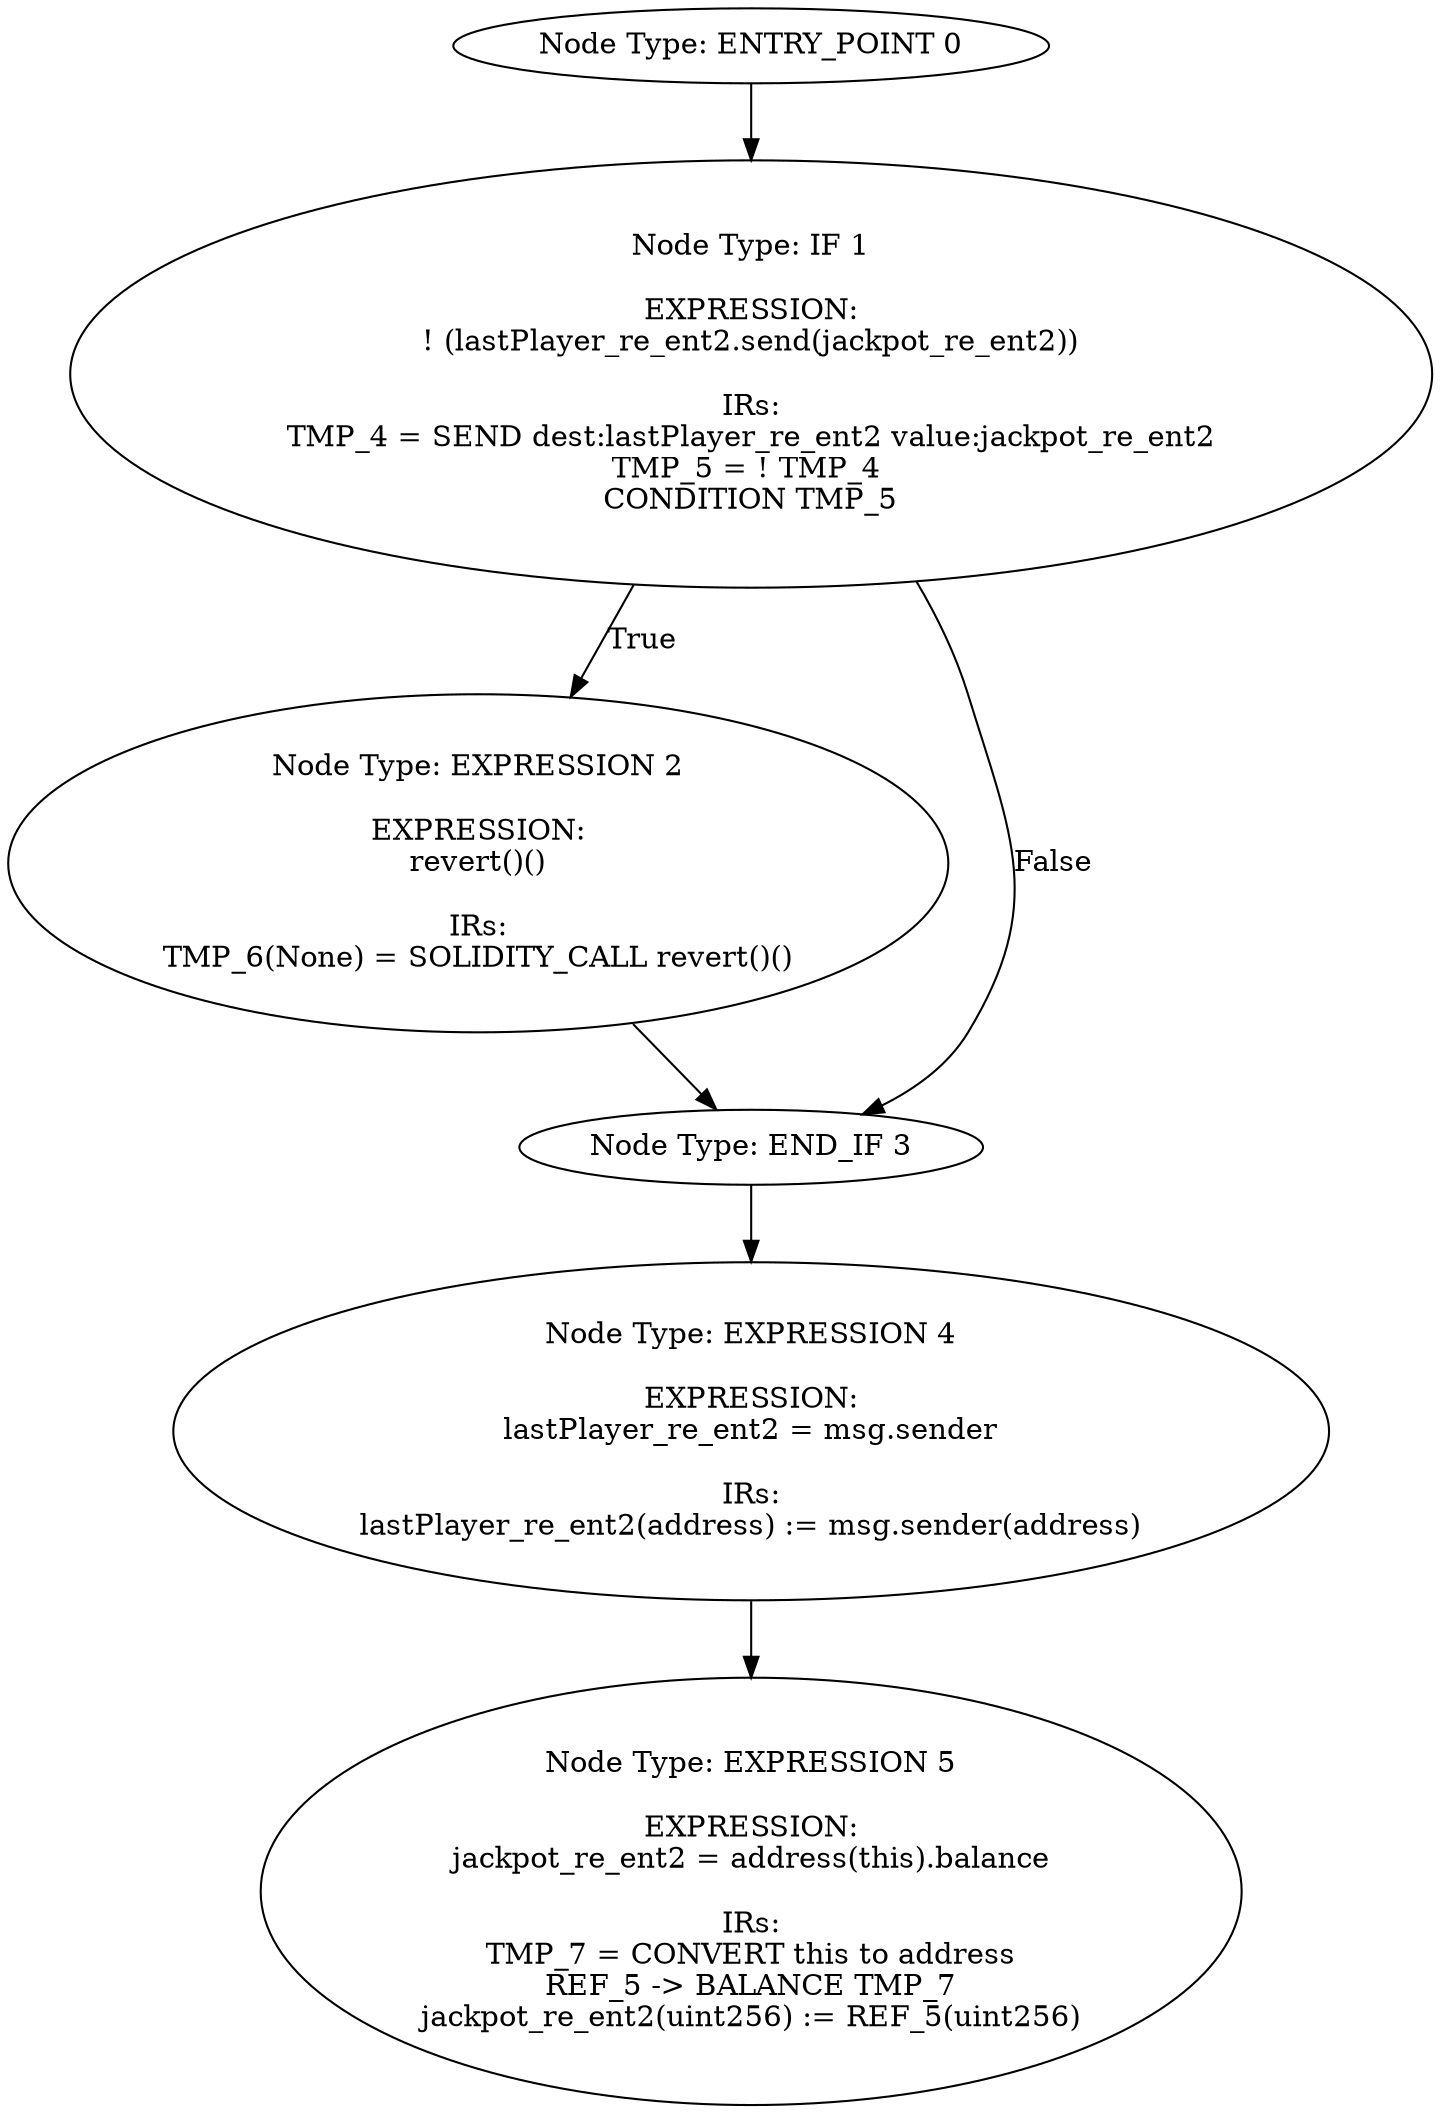 digraph{
0[label="Node Type: ENTRY_POINT 0
"];
0->1;
1[label="Node Type: IF 1

EXPRESSION:
! (lastPlayer_re_ent2.send(jackpot_re_ent2))

IRs:
TMP_4 = SEND dest:lastPlayer_re_ent2 value:jackpot_re_ent2
TMP_5 = ! TMP_4 
CONDITION TMP_5"];
1->2[label="True"];
1->3[label="False"];
2[label="Node Type: EXPRESSION 2

EXPRESSION:
revert()()

IRs:
TMP_6(None) = SOLIDITY_CALL revert()()"];
2->3;
3[label="Node Type: END_IF 3
"];
3->4;
4[label="Node Type: EXPRESSION 4

EXPRESSION:
lastPlayer_re_ent2 = msg.sender

IRs:
lastPlayer_re_ent2(address) := msg.sender(address)"];
4->5;
5[label="Node Type: EXPRESSION 5

EXPRESSION:
jackpot_re_ent2 = address(this).balance

IRs:
TMP_7 = CONVERT this to address
REF_5 -> BALANCE TMP_7
jackpot_re_ent2(uint256) := REF_5(uint256)"];
}
